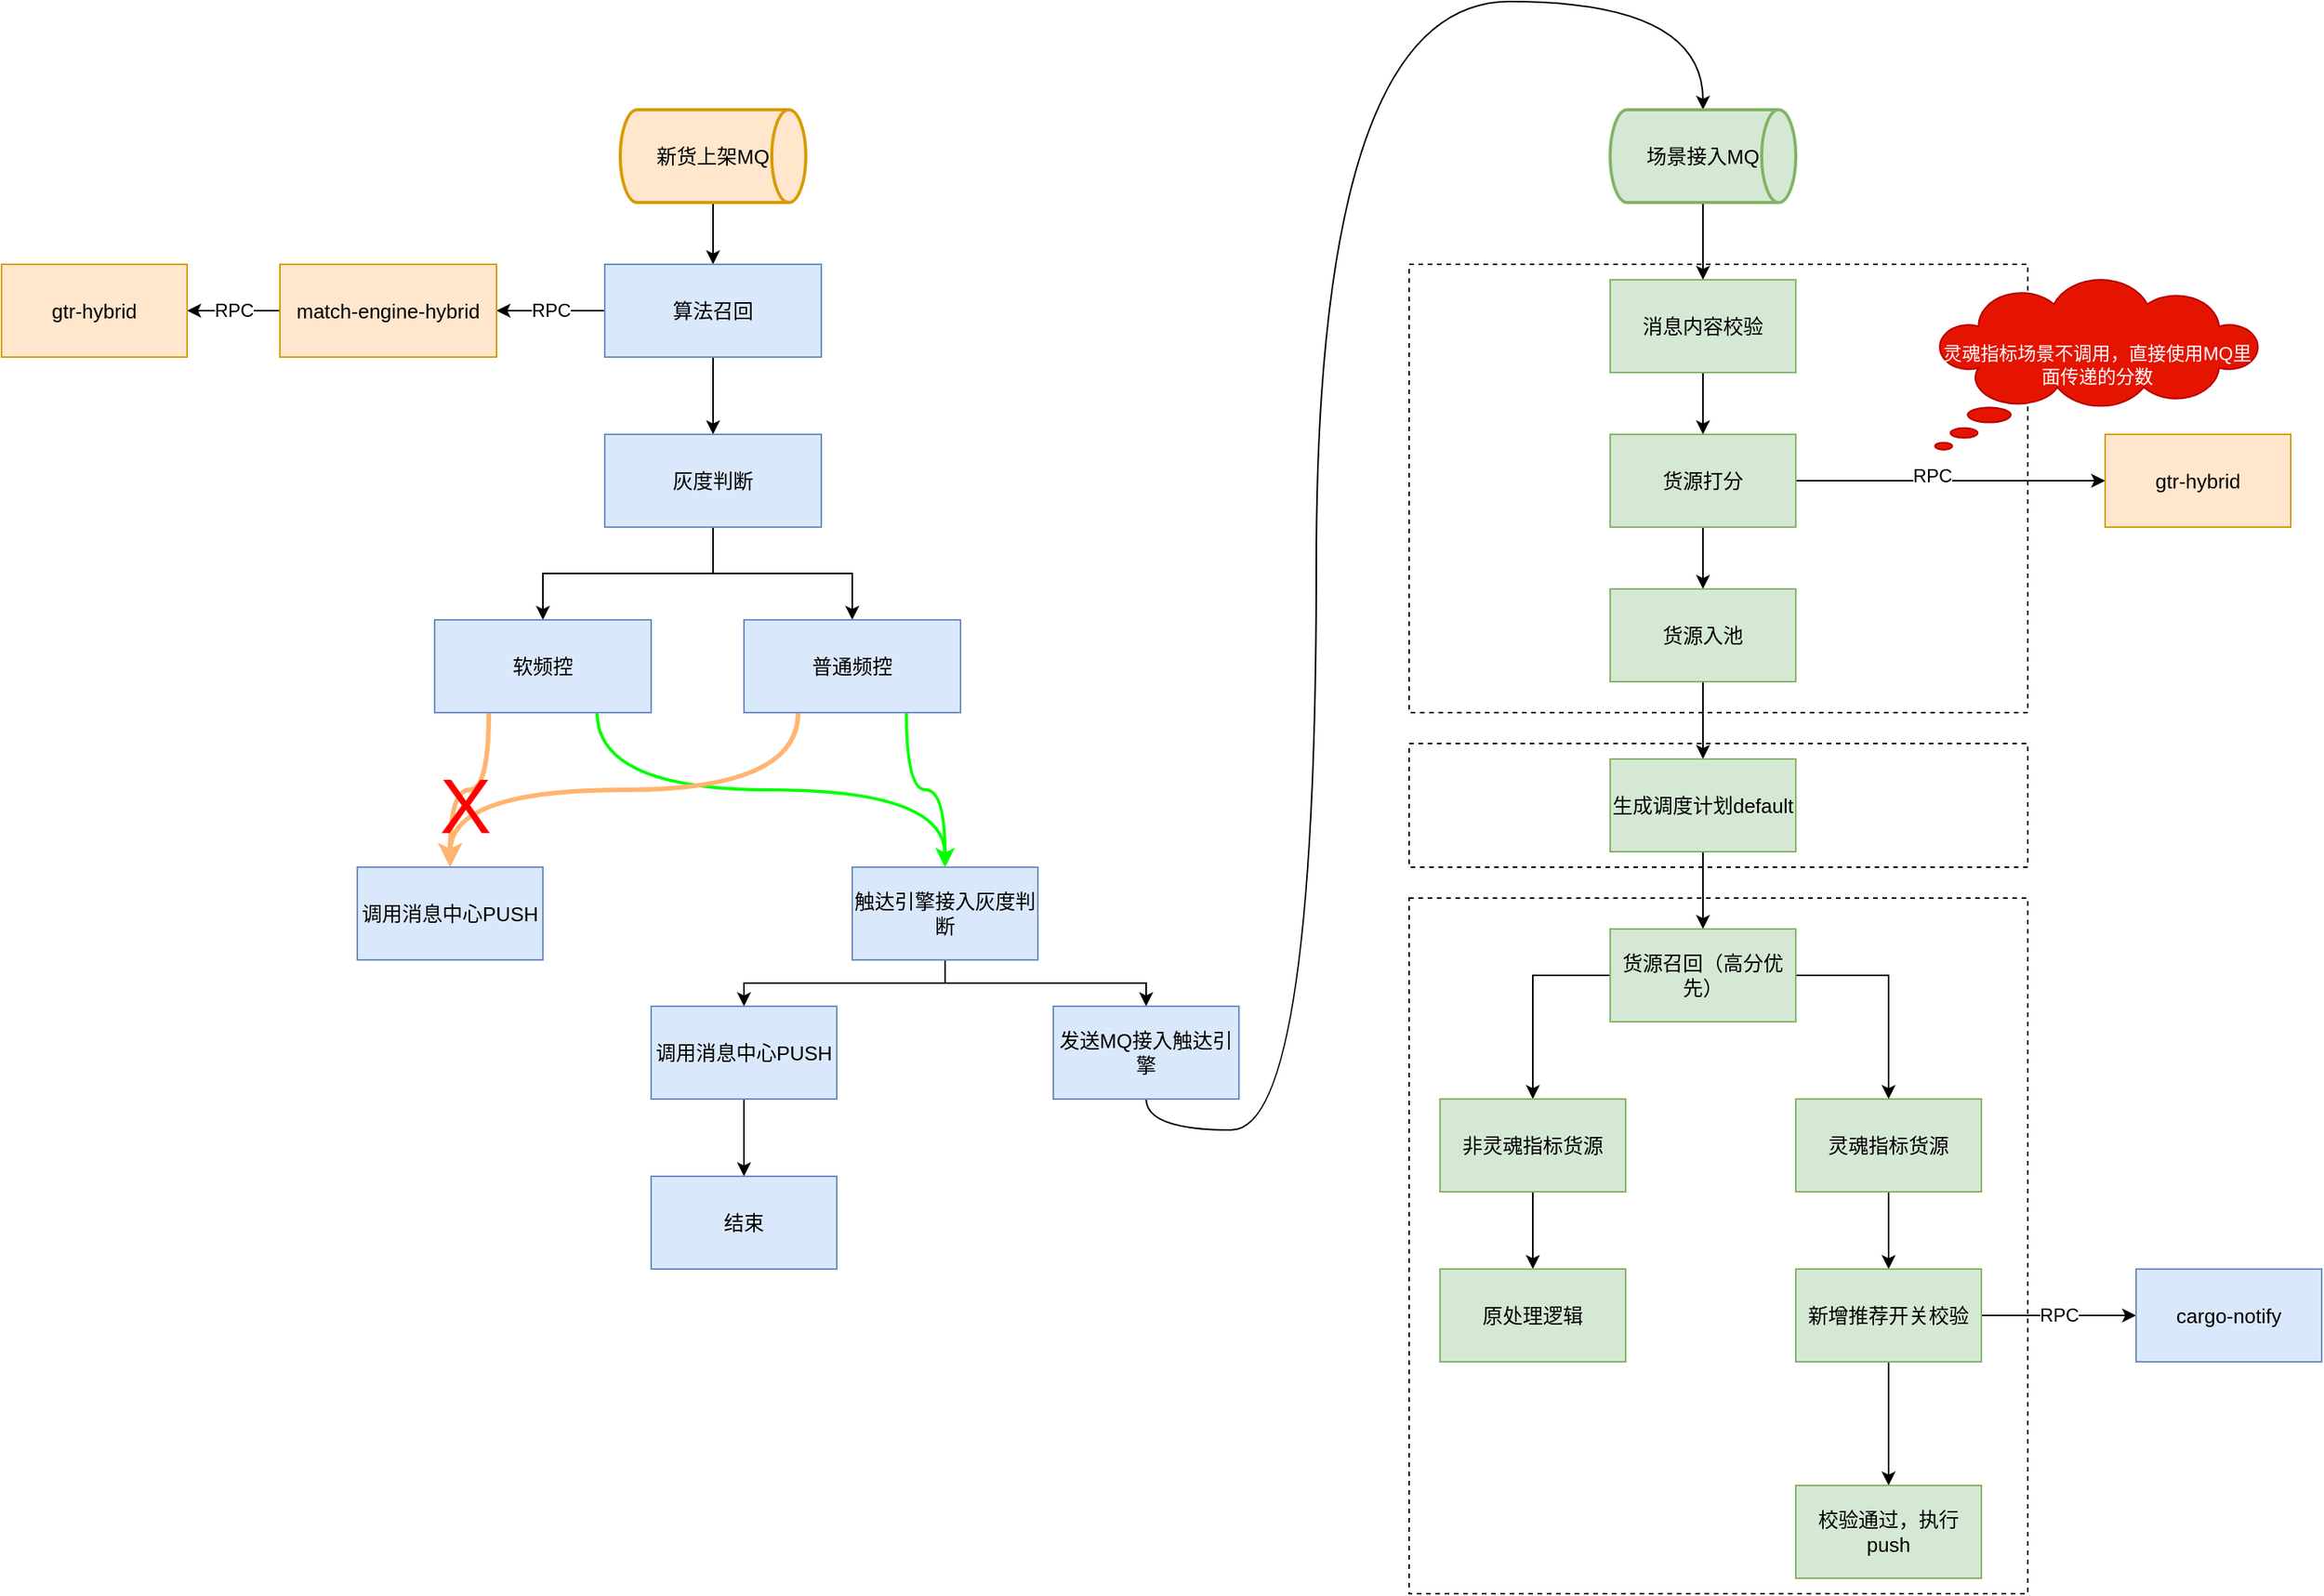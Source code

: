 <mxfile version="20.2.3" type="github" pages="2">
  <diagram id="ZixIut9k-mKDCpOTJ_UP" name="方案概述">
    <mxGraphModel dx="1438" dy="1013" grid="1" gridSize="10" guides="1" tooltips="1" connect="1" arrows="1" fold="1" page="0" pageScale="1" pageWidth="827" pageHeight="1169" math="0" shadow="0">
      <root>
        <mxCell id="0" />
        <mxCell id="1" parent="0" />
        <mxCell id="wVAY3UUAvbb5zz_rQwzc-78" value="" style="rounded=0;whiteSpace=wrap;html=1;shadow=0;dashed=1;glass=0;fontSize=12;fillColor=none;" vertex="1" parent="1">
          <mxGeometry x="790" y="270" width="400" height="80" as="geometry" />
        </mxCell>
        <mxCell id="wVAY3UUAvbb5zz_rQwzc-72" value="" style="rounded=0;whiteSpace=wrap;html=1;shadow=0;dashed=1;fontSize=12;fillColor=none;" vertex="1" parent="1">
          <mxGeometry x="790" y="370" width="400" height="450" as="geometry" />
        </mxCell>
        <mxCell id="wVAY3UUAvbb5zz_rQwzc-71" value="" style="rounded=0;whiteSpace=wrap;html=1;shadow=0;dashed=1;fontSize=12;glass=0;fillColor=none;" vertex="1" parent="1">
          <mxGeometry x="790" y="-40" width="400" height="290" as="geometry" />
        </mxCell>
        <mxCell id="wVAY3UUAvbb5zz_rQwzc-9" style="edgeStyle=orthogonalEdgeStyle;curved=1;rounded=0;orthogonalLoop=1;jettySize=auto;html=1;fontSize=12;" edge="1" parent="1" source="wVAY3UUAvbb5zz_rQwzc-1" target="wVAY3UUAvbb5zz_rQwzc-4">
          <mxGeometry relative="1" as="geometry" />
        </mxCell>
        <mxCell id="wVAY3UUAvbb5zz_rQwzc-1" value="新货上架MQ" style="strokeWidth=2;html=1;shape=mxgraph.flowchart.direct_data;whiteSpace=wrap;fontSize=13;fillColor=#ffe6cc;strokeColor=#d79b00;" vertex="1" parent="1">
          <mxGeometry x="280" y="-140" width="120" height="60" as="geometry" />
        </mxCell>
        <mxCell id="wVAY3UUAvbb5zz_rQwzc-8" value="RPC" style="edgeStyle=orthogonalEdgeStyle;curved=1;rounded=0;orthogonalLoop=1;jettySize=auto;html=1;entryX=1;entryY=0.5;entryDx=0;entryDy=0;fontSize=12;" edge="1" parent="1" source="wVAY3UUAvbb5zz_rQwzc-4" target="wVAY3UUAvbb5zz_rQwzc-5">
          <mxGeometry relative="1" as="geometry" />
        </mxCell>
        <mxCell id="wVAY3UUAvbb5zz_rQwzc-11" value="" style="edgeStyle=orthogonalEdgeStyle;curved=1;rounded=0;orthogonalLoop=1;jettySize=auto;html=1;fontSize=12;" edge="1" parent="1" source="wVAY3UUAvbb5zz_rQwzc-4" target="wVAY3UUAvbb5zz_rQwzc-10">
          <mxGeometry relative="1" as="geometry" />
        </mxCell>
        <mxCell id="wVAY3UUAvbb5zz_rQwzc-4" value="算法召回" style="rounded=0;whiteSpace=wrap;html=1;fontSize=13;fillColor=#dae8fc;strokeColor=#6c8ebf;" vertex="1" parent="1">
          <mxGeometry x="270" y="-40" width="140" height="60" as="geometry" />
        </mxCell>
        <mxCell id="wVAY3UUAvbb5zz_rQwzc-7" value="RPC" style="edgeStyle=orthogonalEdgeStyle;curved=1;rounded=0;orthogonalLoop=1;jettySize=auto;html=1;fontSize=12;" edge="1" parent="1" source="wVAY3UUAvbb5zz_rQwzc-5" target="wVAY3UUAvbb5zz_rQwzc-6">
          <mxGeometry relative="1" as="geometry" />
        </mxCell>
        <mxCell id="wVAY3UUAvbb5zz_rQwzc-5" value="match-engine-hybrid" style="rounded=0;whiteSpace=wrap;html=1;fontSize=13;fillColor=#ffe6cc;strokeColor=#d79b00;" vertex="1" parent="1">
          <mxGeometry x="60" y="-40" width="140" height="60" as="geometry" />
        </mxCell>
        <mxCell id="wVAY3UUAvbb5zz_rQwzc-6" value="gtr-hybrid" style="whiteSpace=wrap;html=1;fontSize=13;rounded=0;fillColor=#ffe6cc;strokeColor=#d79b00;" vertex="1" parent="1">
          <mxGeometry x="-120" y="-40" width="120" height="60" as="geometry" />
        </mxCell>
        <mxCell id="wVAY3UUAvbb5zz_rQwzc-14" value="" style="edgeStyle=orthogonalEdgeStyle;rounded=0;orthogonalLoop=1;jettySize=auto;html=1;fontSize=12;" edge="1" parent="1" source="wVAY3UUAvbb5zz_rQwzc-10" target="wVAY3UUAvbb5zz_rQwzc-12">
          <mxGeometry relative="1" as="geometry" />
        </mxCell>
        <mxCell id="wVAY3UUAvbb5zz_rQwzc-16" value="" style="edgeStyle=orthogonalEdgeStyle;rounded=0;orthogonalLoop=1;jettySize=auto;html=1;fontSize=12;" edge="1" parent="1" source="wVAY3UUAvbb5zz_rQwzc-10" target="wVAY3UUAvbb5zz_rQwzc-15">
          <mxGeometry relative="1" as="geometry" />
        </mxCell>
        <mxCell id="wVAY3UUAvbb5zz_rQwzc-10" value="灰度判断" style="whiteSpace=wrap;html=1;fontSize=13;rounded=0;fillColor=#dae8fc;strokeColor=#6c8ebf;" vertex="1" parent="1">
          <mxGeometry x="270" y="70" width="140" height="60" as="geometry" />
        </mxCell>
        <mxCell id="wVAY3UUAvbb5zz_rQwzc-19" value="" style="edgeStyle=orthogonalEdgeStyle;rounded=0;orthogonalLoop=1;jettySize=auto;html=1;fontSize=12;curved=1;exitX=0.25;exitY=1;exitDx=0;exitDy=0;fontColor=#000000;strokeColor=#FFB570;strokeWidth=3;" edge="1" parent="1" source="wVAY3UUAvbb5zz_rQwzc-12" target="wVAY3UUAvbb5zz_rQwzc-18">
          <mxGeometry relative="1" as="geometry" />
        </mxCell>
        <mxCell id="wVAY3UUAvbb5zz_rQwzc-23" style="edgeStyle=orthogonalEdgeStyle;rounded=0;orthogonalLoop=1;jettySize=auto;html=1;fontSize=12;entryX=0.5;entryY=0;entryDx=0;entryDy=0;exitX=0.75;exitY=1;exitDx=0;exitDy=0;curved=1;strokeColor=#00FF00;strokeWidth=2;" edge="1" parent="1" source="wVAY3UUAvbb5zz_rQwzc-12" target="wVAY3UUAvbb5zz_rQwzc-21">
          <mxGeometry relative="1" as="geometry" />
        </mxCell>
        <mxCell id="wVAY3UUAvbb5zz_rQwzc-12" value="软频控" style="whiteSpace=wrap;html=1;fontSize=13;rounded=0;fillColor=#dae8fc;strokeColor=#6c8ebf;" vertex="1" parent="1">
          <mxGeometry x="160" y="190" width="140" height="60" as="geometry" />
        </mxCell>
        <mxCell id="wVAY3UUAvbb5zz_rQwzc-20" style="edgeStyle=orthogonalEdgeStyle;rounded=0;orthogonalLoop=1;jettySize=auto;html=1;entryX=0.5;entryY=0;entryDx=0;entryDy=0;fontSize=12;curved=1;exitX=0.25;exitY=1;exitDx=0;exitDy=0;fontColor=#000000;strokeColor=#FFB570;strokeWidth=3;" edge="1" parent="1" source="wVAY3UUAvbb5zz_rQwzc-15" target="wVAY3UUAvbb5zz_rQwzc-18">
          <mxGeometry relative="1" as="geometry" />
        </mxCell>
        <mxCell id="wVAY3UUAvbb5zz_rQwzc-24" style="edgeStyle=orthogonalEdgeStyle;curved=1;rounded=0;orthogonalLoop=1;jettySize=auto;html=1;entryX=0.5;entryY=0;entryDx=0;entryDy=0;fontSize=12;exitX=0.75;exitY=1;exitDx=0;exitDy=0;strokeColor=#00FF00;strokeWidth=2;" edge="1" parent="1" source="wVAY3UUAvbb5zz_rQwzc-15" target="wVAY3UUAvbb5zz_rQwzc-21">
          <mxGeometry relative="1" as="geometry" />
        </mxCell>
        <mxCell id="wVAY3UUAvbb5zz_rQwzc-15" value="普通频控" style="whiteSpace=wrap;html=1;fontSize=13;rounded=0;fillColor=#dae8fc;strokeColor=#6c8ebf;" vertex="1" parent="1">
          <mxGeometry x="360" y="190" width="140" height="60" as="geometry" />
        </mxCell>
        <mxCell id="wVAY3UUAvbb5zz_rQwzc-18" value="调用消息中心PUSH" style="whiteSpace=wrap;html=1;fontSize=13;rounded=0;fillColor=#dae8fc;strokeColor=#6c8ebf;" vertex="1" parent="1">
          <mxGeometry x="110" y="350" width="120" height="60" as="geometry" />
        </mxCell>
        <mxCell id="wVAY3UUAvbb5zz_rQwzc-41" style="edgeStyle=elbowEdgeStyle;rounded=0;orthogonalLoop=1;jettySize=auto;elbow=vertical;html=1;entryX=0.5;entryY=0;entryDx=0;entryDy=0;fontSize=12;fontColor=#000000;strokeColor=#000000;strokeWidth=1;" edge="1" parent="1" source="wVAY3UUAvbb5zz_rQwzc-21" target="wVAY3UUAvbb5zz_rQwzc-29">
          <mxGeometry relative="1" as="geometry" />
        </mxCell>
        <mxCell id="wVAY3UUAvbb5zz_rQwzc-42" style="edgeStyle=elbowEdgeStyle;rounded=0;orthogonalLoop=1;jettySize=auto;elbow=vertical;html=1;fontSize=12;fontColor=#000000;strokeColor=#000000;strokeWidth=1;" edge="1" parent="1" source="wVAY3UUAvbb5zz_rQwzc-21" target="wVAY3UUAvbb5zz_rQwzc-27">
          <mxGeometry relative="1" as="geometry" />
        </mxCell>
        <mxCell id="wVAY3UUAvbb5zz_rQwzc-21" value="触达引擎接入灰度判断" style="whiteSpace=wrap;html=1;fontSize=13;rounded=0;fillColor=#dae8fc;strokeColor=#6c8ebf;" vertex="1" parent="1">
          <mxGeometry x="430" y="350" width="120" height="60" as="geometry" />
        </mxCell>
        <mxCell id="wVAY3UUAvbb5zz_rQwzc-25" value="X" style="text;html=1;strokeColor=none;fillColor=none;align=center;verticalAlign=middle;whiteSpace=wrap;rounded=0;fontSize=50;fontColor=#FF0000;" vertex="1" parent="1">
          <mxGeometry x="160" y="300" width="40" height="20" as="geometry" />
        </mxCell>
        <mxCell id="wVAY3UUAvbb5zz_rQwzc-45" style="edgeStyle=orthogonalEdgeStyle;rounded=0;orthogonalLoop=1;jettySize=auto;elbow=vertical;html=1;entryX=0.5;entryY=0;entryDx=0;entryDy=0;entryPerimeter=0;fontSize=12;fontColor=#000000;strokeColor=#000000;strokeWidth=1;curved=1;exitX=0.5;exitY=1;exitDx=0;exitDy=0;" edge="1" parent="1" source="wVAY3UUAvbb5zz_rQwzc-27" target="wVAY3UUAvbb5zz_rQwzc-44">
          <mxGeometry relative="1" as="geometry">
            <Array as="points">
              <mxPoint x="620" y="520" />
              <mxPoint x="730" y="520" />
              <mxPoint x="730" y="-210" />
              <mxPoint x="980" y="-210" />
            </Array>
          </mxGeometry>
        </mxCell>
        <mxCell id="wVAY3UUAvbb5zz_rQwzc-27" value="发送MQ接入触达引擎" style="whiteSpace=wrap;html=1;fontSize=13;rounded=0;fillColor=#dae8fc;strokeColor=#6c8ebf;" vertex="1" parent="1">
          <mxGeometry x="560" y="440" width="120" height="60" as="geometry" />
        </mxCell>
        <mxCell id="wVAY3UUAvbb5zz_rQwzc-43" style="edgeStyle=elbowEdgeStyle;rounded=0;orthogonalLoop=1;jettySize=auto;elbow=vertical;html=1;entryX=0.5;entryY=0;entryDx=0;entryDy=0;fontSize=12;fontColor=#000000;strokeColor=#000000;strokeWidth=1;" edge="1" parent="1" source="wVAY3UUAvbb5zz_rQwzc-29" target="wVAY3UUAvbb5zz_rQwzc-35">
          <mxGeometry relative="1" as="geometry" />
        </mxCell>
        <mxCell id="wVAY3UUAvbb5zz_rQwzc-29" value="调用消息中心PUSH" style="whiteSpace=wrap;html=1;fontSize=13;rounded=0;fillColor=#dae8fc;strokeColor=#6c8ebf;" vertex="1" parent="1">
          <mxGeometry x="300" y="440" width="120" height="60" as="geometry" />
        </mxCell>
        <mxCell id="wVAY3UUAvbb5zz_rQwzc-35" value="结束" style="whiteSpace=wrap;html=1;fontSize=13;rounded=0;fillColor=#dae8fc;strokeColor=#6c8ebf;" vertex="1" parent="1">
          <mxGeometry x="300" y="550" width="120" height="60" as="geometry" />
        </mxCell>
        <mxCell id="wVAY3UUAvbb5zz_rQwzc-53" style="edgeStyle=orthogonalEdgeStyle;curved=1;rounded=0;orthogonalLoop=1;jettySize=auto;html=1;entryX=0.5;entryY=0;entryDx=0;entryDy=0;fontSize=12;fontColor=#000000;strokeColor=#000000;strokeWidth=1;elbow=vertical;" edge="1" parent="1" source="wVAY3UUAvbb5zz_rQwzc-44" target="wVAY3UUAvbb5zz_rQwzc-47">
          <mxGeometry relative="1" as="geometry" />
        </mxCell>
        <mxCell id="wVAY3UUAvbb5zz_rQwzc-44" value="场景接入MQ" style="strokeWidth=2;html=1;shape=mxgraph.flowchart.direct_data;whiteSpace=wrap;fontSize=13;fillColor=#d5e8d4;strokeColor=#82b366;" vertex="1" parent="1">
          <mxGeometry x="920" y="-140" width="120" height="60" as="geometry" />
        </mxCell>
        <mxCell id="wVAY3UUAvbb5zz_rQwzc-50" value="" style="edgeStyle=orthogonalEdgeStyle;curved=1;rounded=0;orthogonalLoop=1;jettySize=auto;html=1;fontSize=12;fontColor=#000000;strokeColor=#000000;strokeWidth=1;elbow=vertical;" edge="1" parent="1" source="wVAY3UUAvbb5zz_rQwzc-47" target="wVAY3UUAvbb5zz_rQwzc-49">
          <mxGeometry relative="1" as="geometry" />
        </mxCell>
        <mxCell id="wVAY3UUAvbb5zz_rQwzc-47" value="消息内容校验" style="whiteSpace=wrap;html=1;fontSize=13;rounded=0;fillColor=#d5e8d4;strokeColor=#82b366;" vertex="1" parent="1">
          <mxGeometry x="920" y="-30" width="120" height="60" as="geometry" />
        </mxCell>
        <mxCell id="wVAY3UUAvbb5zz_rQwzc-52" value="" style="edgeStyle=orthogonalEdgeStyle;curved=1;rounded=0;orthogonalLoop=1;jettySize=auto;html=1;fontSize=12;fontColor=#000000;strokeColor=#000000;strokeWidth=1;elbow=vertical;" edge="1" parent="1" source="wVAY3UUAvbb5zz_rQwzc-49" target="wVAY3UUAvbb5zz_rQwzc-51">
          <mxGeometry relative="1" as="geometry" />
        </mxCell>
        <mxCell id="wVAY3UUAvbb5zz_rQwzc-74" style="edgeStyle=elbowEdgeStyle;rounded=0;orthogonalLoop=1;jettySize=auto;elbow=vertical;html=1;fontSize=12;fontColor=#000000;strokeColor=#000000;strokeWidth=1;" edge="1" parent="1" source="wVAY3UUAvbb5zz_rQwzc-49" target="wVAY3UUAvbb5zz_rQwzc-73">
          <mxGeometry relative="1" as="geometry" />
        </mxCell>
        <mxCell id="wVAY3UUAvbb5zz_rQwzc-75" value="RPC" style="edgeLabel;html=1;align=center;verticalAlign=middle;resizable=0;points=[];fontSize=12;fontColor=#000000;" vertex="1" connectable="0" parent="wVAY3UUAvbb5zz_rQwzc-74">
          <mxGeometry x="-0.122" y="3" relative="1" as="geometry">
            <mxPoint as="offset" />
          </mxGeometry>
        </mxCell>
        <mxCell id="wVAY3UUAvbb5zz_rQwzc-49" value="货源打分" style="whiteSpace=wrap;html=1;fontSize=13;fillColor=#d5e8d4;strokeColor=#82b366;rounded=0;" vertex="1" parent="1">
          <mxGeometry x="920" y="70" width="120" height="60" as="geometry" />
        </mxCell>
        <mxCell id="wVAY3UUAvbb5zz_rQwzc-55" value="" style="edgeStyle=orthogonalEdgeStyle;curved=1;rounded=0;orthogonalLoop=1;jettySize=auto;html=1;fontSize=12;fontColor=#000000;strokeColor=#000000;strokeWidth=1;elbow=vertical;" edge="1" parent="1" source="wVAY3UUAvbb5zz_rQwzc-51" target="wVAY3UUAvbb5zz_rQwzc-54">
          <mxGeometry relative="1" as="geometry" />
        </mxCell>
        <mxCell id="wVAY3UUAvbb5zz_rQwzc-51" value="货源入池" style="whiteSpace=wrap;html=1;fontSize=13;fillColor=#d5e8d4;strokeColor=#82b366;rounded=0;" vertex="1" parent="1">
          <mxGeometry x="920" y="170" width="120" height="60" as="geometry" />
        </mxCell>
        <mxCell id="wVAY3UUAvbb5zz_rQwzc-57" value="" style="edgeStyle=orthogonalEdgeStyle;curved=1;rounded=0;orthogonalLoop=1;jettySize=auto;html=1;fontSize=12;fontColor=#000000;strokeColor=#000000;strokeWidth=1;elbow=vertical;" edge="1" parent="1" source="wVAY3UUAvbb5zz_rQwzc-54" target="wVAY3UUAvbb5zz_rQwzc-56">
          <mxGeometry relative="1" as="geometry" />
        </mxCell>
        <mxCell id="wVAY3UUAvbb5zz_rQwzc-54" value="生成调度计划default" style="whiteSpace=wrap;html=1;fontSize=13;fillColor=#d5e8d4;strokeColor=#82b366;rounded=0;" vertex="1" parent="1">
          <mxGeometry x="920" y="280" width="120" height="60" as="geometry" />
        </mxCell>
        <mxCell id="wVAY3UUAvbb5zz_rQwzc-59" style="edgeStyle=elbowEdgeStyle;rounded=0;orthogonalLoop=1;jettySize=auto;html=1;entryX=0.5;entryY=0;entryDx=0;entryDy=0;fontSize=12;fontColor=#000000;strokeColor=#000000;strokeWidth=1;elbow=vertical;exitX=0;exitY=0.5;exitDx=0;exitDy=0;" edge="1" parent="1" source="wVAY3UUAvbb5zz_rQwzc-56" target="wVAY3UUAvbb5zz_rQwzc-58">
          <mxGeometry relative="1" as="geometry">
            <Array as="points">
              <mxPoint x="890" y="420" />
              <mxPoint x="820" y="420" />
            </Array>
          </mxGeometry>
        </mxCell>
        <mxCell id="wVAY3UUAvbb5zz_rQwzc-64" style="edgeStyle=elbowEdgeStyle;rounded=0;orthogonalLoop=1;jettySize=auto;elbow=vertical;html=1;entryX=0.5;entryY=0;entryDx=0;entryDy=0;fontSize=12;fontColor=#000000;strokeColor=#000000;strokeWidth=1;" edge="1" parent="1" source="wVAY3UUAvbb5zz_rQwzc-56" target="wVAY3UUAvbb5zz_rQwzc-63">
          <mxGeometry relative="1" as="geometry">
            <Array as="points">
              <mxPoint x="1060" y="420" />
            </Array>
          </mxGeometry>
        </mxCell>
        <mxCell id="wVAY3UUAvbb5zz_rQwzc-56" value="货源召回（高分优先）" style="whiteSpace=wrap;html=1;fontSize=13;fillColor=#d5e8d4;strokeColor=#82b366;rounded=0;" vertex="1" parent="1">
          <mxGeometry x="920" y="390" width="120" height="60" as="geometry" />
        </mxCell>
        <mxCell id="wVAY3UUAvbb5zz_rQwzc-62" style="edgeStyle=elbowEdgeStyle;rounded=0;orthogonalLoop=1;jettySize=auto;elbow=vertical;html=1;fontSize=12;fontColor=#000000;strokeColor=#000000;strokeWidth=1;" edge="1" parent="1" source="wVAY3UUAvbb5zz_rQwzc-58" target="wVAY3UUAvbb5zz_rQwzc-61">
          <mxGeometry relative="1" as="geometry" />
        </mxCell>
        <mxCell id="wVAY3UUAvbb5zz_rQwzc-58" value="非灵魂指标货源" style="whiteSpace=wrap;html=1;fontSize=13;fillColor=#d5e8d4;strokeColor=#82b366;rounded=0;" vertex="1" parent="1">
          <mxGeometry x="810" y="500" width="120" height="60" as="geometry" />
        </mxCell>
        <mxCell id="wVAY3UUAvbb5zz_rQwzc-61" value="原处理逻辑" style="whiteSpace=wrap;html=1;fontSize=13;fillColor=#d5e8d4;strokeColor=#82b366;rounded=0;" vertex="1" parent="1">
          <mxGeometry x="810" y="610" width="120" height="60" as="geometry" />
        </mxCell>
        <mxCell id="wVAY3UUAvbb5zz_rQwzc-66" style="edgeStyle=elbowEdgeStyle;rounded=0;orthogonalLoop=1;jettySize=auto;elbow=vertical;html=1;entryX=0.5;entryY=0;entryDx=0;entryDy=0;fontSize=12;fontColor=#000000;strokeColor=#000000;strokeWidth=1;" edge="1" parent="1" source="wVAY3UUAvbb5zz_rQwzc-63" target="wVAY3UUAvbb5zz_rQwzc-65">
          <mxGeometry relative="1" as="geometry" />
        </mxCell>
        <mxCell id="wVAY3UUAvbb5zz_rQwzc-63" value="灵魂指标货源" style="whiteSpace=wrap;html=1;fontSize=13;fillColor=#d5e8d4;strokeColor=#82b366;rounded=0;" vertex="1" parent="1">
          <mxGeometry x="1040" y="500" width="120" height="60" as="geometry" />
        </mxCell>
        <mxCell id="wVAY3UUAvbb5zz_rQwzc-68" value="RPC" style="edgeStyle=elbowEdgeStyle;rounded=0;orthogonalLoop=1;jettySize=auto;elbow=vertical;html=1;fontSize=12;fontColor=#000000;strokeColor=#000000;strokeWidth=1;" edge="1" parent="1" source="wVAY3UUAvbb5zz_rQwzc-65" target="wVAY3UUAvbb5zz_rQwzc-67">
          <mxGeometry relative="1" as="geometry" />
        </mxCell>
        <mxCell id="wVAY3UUAvbb5zz_rQwzc-70" value="" style="edgeStyle=elbowEdgeStyle;rounded=0;orthogonalLoop=1;jettySize=auto;elbow=vertical;html=1;fontSize=12;fontColor=#000000;strokeColor=#000000;strokeWidth=1;" edge="1" parent="1" source="wVAY3UUAvbb5zz_rQwzc-65" target="wVAY3UUAvbb5zz_rQwzc-69">
          <mxGeometry relative="1" as="geometry" />
        </mxCell>
        <mxCell id="wVAY3UUAvbb5zz_rQwzc-65" value="新增推荐开关校验" style="whiteSpace=wrap;html=1;fontSize=13;fillColor=#d5e8d4;strokeColor=#82b366;rounded=0;" vertex="1" parent="1">
          <mxGeometry x="1040" y="610" width="120" height="60" as="geometry" />
        </mxCell>
        <mxCell id="wVAY3UUAvbb5zz_rQwzc-67" value="cargo-notify" style="whiteSpace=wrap;html=1;fontSize=13;fillColor=#dae8fc;strokeColor=#6c8ebf;rounded=0;" vertex="1" parent="1">
          <mxGeometry x="1260" y="610" width="120" height="60" as="geometry" />
        </mxCell>
        <mxCell id="wVAY3UUAvbb5zz_rQwzc-69" value="校验通过，执行push" style="whiteSpace=wrap;html=1;fontSize=13;fillColor=#d5e8d4;strokeColor=#82b366;rounded=0;" vertex="1" parent="1">
          <mxGeometry x="1040" y="750" width="120" height="60" as="geometry" />
        </mxCell>
        <mxCell id="wVAY3UUAvbb5zz_rQwzc-73" value="gtr-hybrid" style="whiteSpace=wrap;html=1;fontSize=13;rounded=0;fillColor=#ffe6cc;strokeColor=#d79b00;" vertex="1" parent="1">
          <mxGeometry x="1240" y="70" width="120" height="60" as="geometry" />
        </mxCell>
        <mxCell id="wVAY3UUAvbb5zz_rQwzc-77" value="灵魂指标场景不调用，直接使用MQ里面传递的分数" style="whiteSpace=wrap;html=1;shape=mxgraph.basic.cloud_callout;shadow=0;glass=0;fontSize=12;fontColor=#ffffff;fillColor=#e51400;strokeColor=#B20000;" vertex="1" parent="1">
          <mxGeometry x="1130" y="-30" width="210" height="110" as="geometry" />
        </mxCell>
      </root>
    </mxGraphModel>
  </diagram>
  <diagram id="8mPegXc8hpkPXTKncRv_" name="外部系统间关系">
    <mxGraphModel dx="1438" dy="613" grid="0" gridSize="10" guides="1" tooltips="1" connect="1" arrows="1" fold="1" page="0" pageScale="1" pageWidth="827" pageHeight="1169" math="0" shadow="0">
      <root>
        <mxCell id="0" />
        <mxCell id="1" parent="0" />
        <mxCell id="8AqXKe1TnzIzllGAPTib-1" value="" style="rounded=0;whiteSpace=wrap;html=1;fontSize=13;fillColor=#dae8fc;strokeColor=#6c8ebf;" vertex="1" parent="1">
          <mxGeometry x="-160" y="70" width="480" height="80" as="geometry" />
        </mxCell>
        <mxCell id="8AqXKe1TnzIzllGAPTib-2" value="" style="rounded=0;whiteSpace=wrap;html=1;fontSize=13;fillColor=#d5e8d4;strokeColor=#82b366;" vertex="1" parent="1">
          <mxGeometry x="-160" y="190" width="200" height="250" as="geometry" />
        </mxCell>
        <mxCell id="8AqXKe1TnzIzllGAPTib-3" value="货源上架MQ" style="rounded=0;whiteSpace=wrap;html=1;fontSize=13;" vertex="1" parent="1">
          <mxGeometry x="30" y="90" width="110" height="40" as="geometry" />
        </mxCell>
        <mxCell id="8AqXKe1TnzIzllGAPTib-4" value="司机召回" style="rounded=0;whiteSpace=wrap;html=1;fontSize=13;" vertex="1" parent="1">
          <mxGeometry x="-130" y="230" width="130" height="40" as="geometry" />
        </mxCell>
        <mxCell id="8AqXKe1TnzIzllGAPTib-5" value="打分过滤" style="rounded=0;whiteSpace=wrap;html=1;fontSize=13;" vertex="1" parent="1">
          <mxGeometry x="-130" y="300" width="130" height="40" as="geometry" />
        </mxCell>
        <mxCell id="8AqXKe1TnzIzllGAPTib-6" value="业务频控" style="rounded=0;whiteSpace=wrap;html=1;fontSize=13;" vertex="1" parent="1">
          <mxGeometry x="-130" y="360" width="130" height="40" as="geometry" />
        </mxCell>
        <mxCell id="8AqXKe1TnzIzllGAPTib-7" value="" style="rounded=0;whiteSpace=wrap;html=1;fontSize=13;fillColor=#ffe6cc;strokeColor=#d79b00;" vertex="1" parent="1">
          <mxGeometry x="-160" y="480" width="480" height="80" as="geometry" />
        </mxCell>
        <mxCell id="8AqXKe1TnzIzllGAPTib-8" value="场景接入" style="rounded=0;whiteSpace=wrap;html=1;fontSize=13;" vertex="1" parent="1">
          <mxGeometry x="-110" y="510" width="110" height="40" as="geometry" />
        </mxCell>
        <mxCell id="8AqXKe1TnzIzllGAPTib-9" value="调度频控" style="rounded=0;whiteSpace=wrap;html=1;fontSize=13;" vertex="1" parent="1">
          <mxGeometry x="30" y="510" width="110" height="40" as="geometry" />
        </mxCell>
        <mxCell id="8AqXKe1TnzIzllGAPTib-10" value="货源PUSH" style="rounded=0;whiteSpace=wrap;html=1;fontSize=13;" vertex="1" parent="1">
          <mxGeometry x="160" y="510" width="110" height="40" as="geometry" />
        </mxCell>
        <mxCell id="8AqXKe1TnzIzllGAPTib-11" value="" style="shape=flexArrow;endArrow=classic;html=1;rounded=0;fontSize=13;curved=1;" edge="1" parent="1">
          <mxGeometry width="50" height="50" relative="1" as="geometry">
            <mxPoint x="-75" y="150" as="sourcePoint" />
            <mxPoint x="-75.5" y="190" as="targetPoint" />
          </mxGeometry>
        </mxCell>
        <mxCell id="8AqXKe1TnzIzllGAPTib-13" value="match-engine-hybrid" style="rounded=0;whiteSpace=wrap;html=1;fontSize=13;fillColor=#fff2cc;strokeColor=#d6b656;" vertex="1" parent="1">
          <mxGeometry x="140" y="190" width="180" height="50" as="geometry" />
        </mxCell>
        <mxCell id="8AqXKe1TnzIzllGAPTib-14" value="公共服务" style="rounded=0;whiteSpace=wrap;html=1;fontSize=13;fillColor=#e1d5e7;strokeColor=#9673a6;" vertex="1" parent="1">
          <mxGeometry x="140" y="390" width="180" height="50" as="geometry" />
        </mxCell>
        <mxCell id="8AqXKe1TnzIzllGAPTib-15" value="gtr-hybrid" style="rounded=0;whiteSpace=wrap;html=1;fontSize=13;fillColor=#f8cecc;strokeColor=#b85450;" vertex="1" parent="1">
          <mxGeometry x="140" y="290" width="180" height="50" as="geometry" />
        </mxCell>
        <mxCell id="8AqXKe1TnzIzllGAPTib-16" value="" style="shape=flexArrow;endArrow=classic;html=1;rounded=0;fontSize=13;curved=1;" edge="1" parent="1">
          <mxGeometry width="50" height="50" relative="1" as="geometry">
            <mxPoint x="50" y="220" as="sourcePoint" />
            <mxPoint x="130" y="220" as="targetPoint" />
          </mxGeometry>
        </mxCell>
        <mxCell id="8AqXKe1TnzIzllGAPTib-17" value="" style="shape=flexArrow;endArrow=classic;html=1;rounded=0;fontSize=13;curved=1;" edge="1" parent="1">
          <mxGeometry width="50" height="50" relative="1" as="geometry">
            <mxPoint x="49" y="314.5" as="sourcePoint" />
            <mxPoint x="129" y="314.5" as="targetPoint" />
          </mxGeometry>
        </mxCell>
        <mxCell id="8AqXKe1TnzIzllGAPTib-18" value="" style="shape=flexArrow;endArrow=classic;html=1;rounded=0;fontSize=13;curved=1;" edge="1" parent="1">
          <mxGeometry width="50" height="50" relative="1" as="geometry">
            <mxPoint x="51" y="414.5" as="sourcePoint" />
            <mxPoint x="131" y="414.5" as="targetPoint" />
          </mxGeometry>
        </mxCell>
        <mxCell id="8AqXKe1TnzIzllGAPTib-19" value="" style="shape=flexArrow;endArrow=classic;html=1;rounded=0;fontSize=13;curved=1;" edge="1" parent="1">
          <mxGeometry width="50" height="50" relative="1" as="geometry">
            <mxPoint x="-75.5" y="440" as="sourcePoint" />
            <mxPoint x="-75" y="480" as="targetPoint" />
          </mxGeometry>
        </mxCell>
        <mxCell id="8AqXKe1TnzIzllGAPTib-20" value="" style="shape=flexArrow;endArrow=classic;html=1;rounded=0;fontSize=13;curved=1;" edge="1" parent="1">
          <mxGeometry width="50" height="50" relative="1" as="geometry">
            <mxPoint x="220" y="480" as="sourcePoint" />
            <mxPoint x="219.5" y="440" as="targetPoint" />
          </mxGeometry>
        </mxCell>
        <mxCell id="8AqXKe1TnzIzllGAPTib-22" value="货源服务" style="text;html=1;strokeColor=none;fillColor=none;align=center;verticalAlign=middle;whiteSpace=wrap;rounded=0;fontSize=13;" vertex="1" parent="1">
          <mxGeometry x="-160" y="70" width="80" height="30" as="geometry" />
        </mxCell>
        <mxCell id="8AqXKe1TnzIzllGAPTib-24" value="cargo-notify" style="text;html=1;strokeColor=none;fillColor=none;align=center;verticalAlign=middle;whiteSpace=wrap;rounded=0;fontSize=13;" vertex="1" parent="1">
          <mxGeometry x="-160" y="190" width="90" height="30" as="geometry" />
        </mxCell>
        <mxCell id="8AqXKe1TnzIzllGAPTib-25" value="触达引擎" style="text;html=1;strokeColor=none;fillColor=none;align=center;verticalAlign=middle;whiteSpace=wrap;rounded=0;fontSize=13;" vertex="1" parent="1">
          <mxGeometry x="-160" y="480" width="60" height="30" as="geometry" />
        </mxCell>
      </root>
    </mxGraphModel>
  </diagram>
</mxfile>
